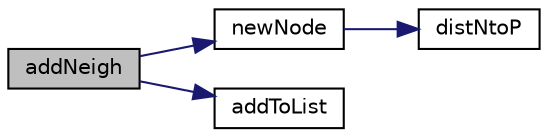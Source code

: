 digraph "addNeigh"
{
  edge [fontname="Helvetica",fontsize="10",labelfontname="Helvetica",labelfontsize="10"];
  node [fontname="Helvetica",fontsize="10",shape=record];
  rankdir="LR";
  Node1 [label="addNeigh",height=0.2,width=0.4,color="black", fillcolor="grey75", style="filled", fontcolor="black"];
  Node1 -> Node2 [color="midnightblue",fontsize="10",style="solid",fontname="Helvetica"];
  Node2 [label="newNode",height=0.2,width=0.4,color="black", fillcolor="white", style="filled",URL="$dd/db2/astar_md_8h.html#a3fff4a8445cd48159ad39bf5e95f8431",tooltip="Initialise and return the node cominf from fromN. "];
  Node2 -> Node3 [color="midnightblue",fontsize="10",style="solid",fontname="Helvetica"];
  Node3 [label="distNtoP",height=0.2,width=0.4,color="black", fillcolor="white", style="filled",URL="$dd/db2/astar_md_8h.html#aa2236259a3dd1633bef2c35b9ccfd56a",tooltip="Calculate the distance as the crows fly from the node N to the player P. "];
  Node1 -> Node4 [color="midnightblue",fontsize="10",style="solid",fontname="Helvetica"];
  Node4 [label="addToList",height=0.2,width=0.4,color="black", fillcolor="white", style="filled",URL="$dd/db2/astar_md_8h.html#ab524330b8f058f0d6ae7549b9377d3f3",tooltip="Add a node to a list sort heuristicly increasing. "];
}

